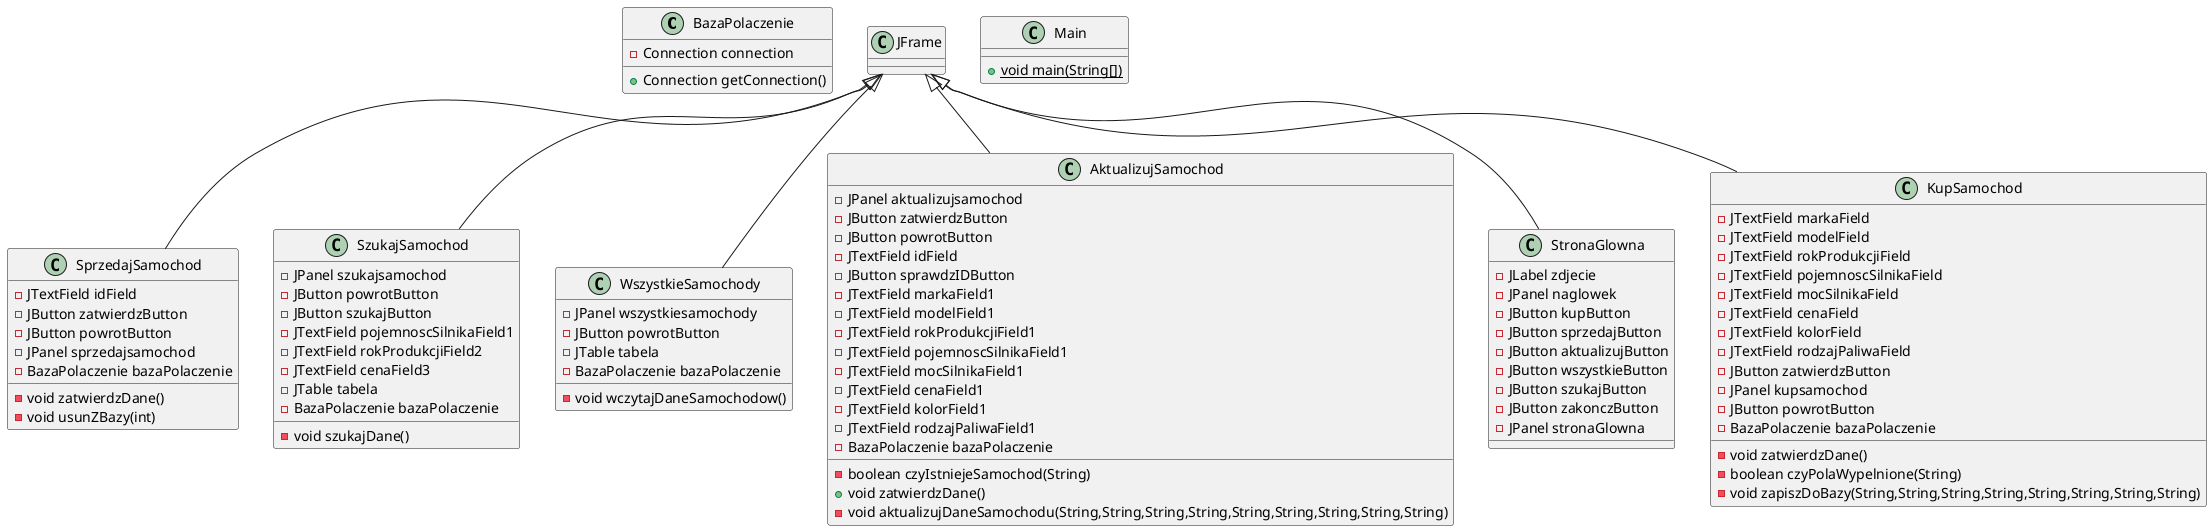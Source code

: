 @startuml
class BazaPolaczenie {
- Connection connection
+ Connection getConnection()
}
class SprzedajSamochod {
- JTextField idField
- JButton zatwierdzButton
- JButton powrotButton
- JPanel sprzedajsamochod
- BazaPolaczenie bazaPolaczenie
- void zatwierdzDane()
- void usunZBazy(int)
}
class Main {
+ {static} void main(String[])
}
class SzukajSamochod {
- JPanel szukajsamochod
- JButton powrotButton
- JButton szukajButton
- JTextField pojemnoscSilnikaField1
- JTextField rokProdukcjiField2
- JTextField cenaField3
- JTable tabela
- BazaPolaczenie bazaPolaczenie
- void szukajDane()
}
class WszystkieSamochody {
- JPanel wszystkiesamochody
- JButton powrotButton
- JTable tabela
- BazaPolaczenie bazaPolaczenie
- void wczytajDaneSamochodow()
}
class AktualizujSamochod {
- JPanel aktualizujsamochod
- JButton zatwierdzButton
- JButton powrotButton
- JTextField idField
- JButton sprawdzIDButton
- JTextField markaField1
- JTextField modelField1
- JTextField rokProdukcjiField1
- JTextField pojemnoscSilnikaField1
- JTextField mocSilnikaField1
- JTextField cenaField1
- JTextField kolorField1
- JTextField rodzajPaliwaField1
- BazaPolaczenie bazaPolaczenie
- boolean czyIstniejeSamochod(String)
+ void zatwierdzDane()
- void aktualizujDaneSamochodu(String,String,String,String,String,String,String,String,String)
}
class StronaGlowna {
- JLabel zdjecie
- JPanel naglowek
- JButton kupButton
- JButton sprzedajButton
- JButton aktualizujButton
- JButton wszystkieButton
- JButton szukajButton
- JButton zakonczButton
- JPanel stronaGlowna
}
class KupSamochod {
- JTextField markaField
- JTextField modelField
- JTextField rokProdukcjiField
- JTextField pojemnoscSilnikaField
- JTextField mocSilnikaField
- JTextField cenaField
- JTextField kolorField
- JTextField rodzajPaliwaField
- JButton zatwierdzButton
- JPanel kupsamochod
- JButton powrotButton
- BazaPolaczenie bazaPolaczenie
- void zatwierdzDane()
- boolean czyPolaWypelnione(String)
- void zapiszDoBazy(String,String,String,String,String,String,String,String)
}


JFrame <|-- SprzedajSamochod
JFrame <|-- SzukajSamochod
JFrame <|-- WszystkieSamochody
JFrame <|-- AktualizujSamochod
JFrame <|-- StronaGlowna
JFrame <|-- KupSamochod
@enduml